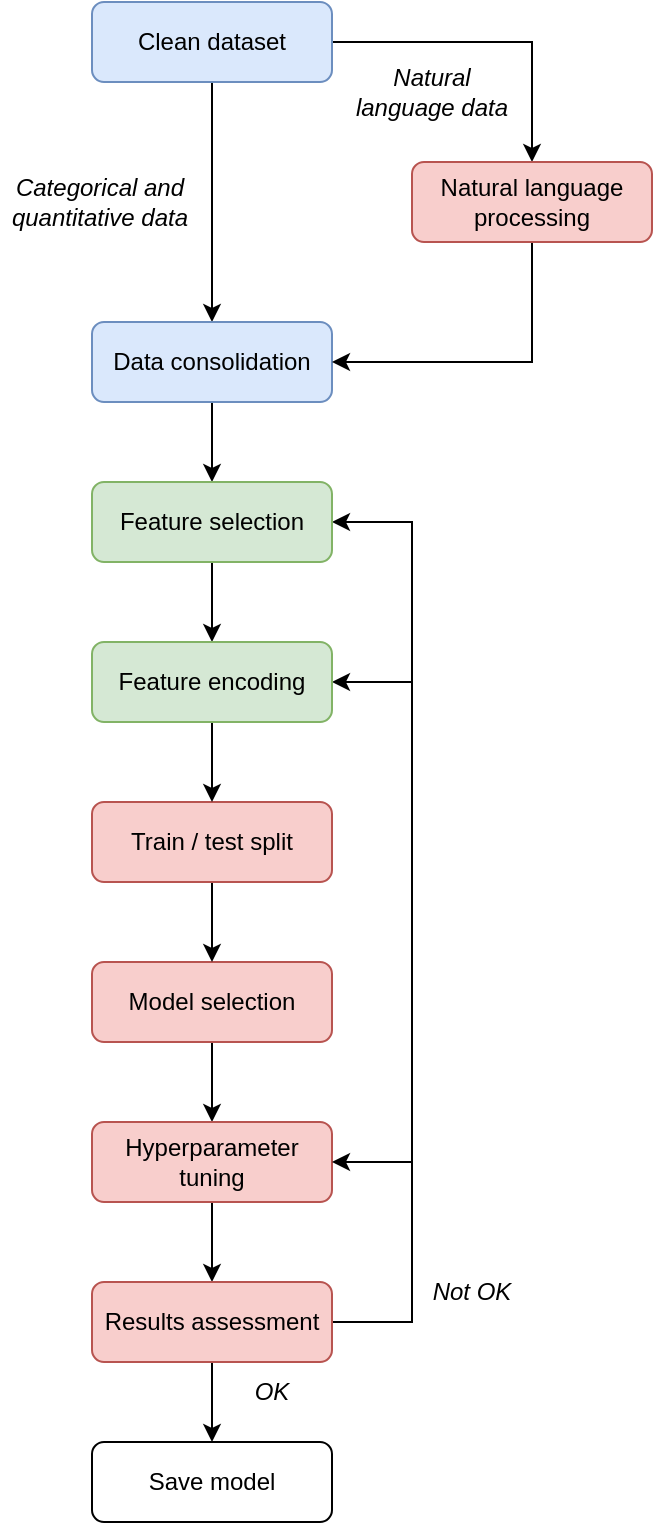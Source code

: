 <mxfile version="17.4.6" type="github">
  <diagram id="cuV30GmWtsBzU31-yGDN" name="Page-1">
    <mxGraphModel dx="1391" dy="782" grid="1" gridSize="10" guides="1" tooltips="1" connect="1" arrows="1" fold="1" page="1" pageScale="1" pageWidth="827" pageHeight="1169" math="0" shadow="0">
      <root>
        <mxCell id="0" />
        <mxCell id="1" parent="0" />
        <mxCell id="upn7SqK1WlgC9lg57BWG-32" style="edgeStyle=orthogonalEdgeStyle;rounded=0;orthogonalLoop=1;jettySize=auto;html=1;exitX=0.5;exitY=1;exitDx=0;exitDy=0;" edge="1" parent="1" source="upn7SqK1WlgC9lg57BWG-1" target="upn7SqK1WlgC9lg57BWG-6">
          <mxGeometry relative="1" as="geometry" />
        </mxCell>
        <mxCell id="upn7SqK1WlgC9lg57BWG-37" style="edgeStyle=orthogonalEdgeStyle;rounded=0;orthogonalLoop=1;jettySize=auto;html=1;exitX=1;exitY=0.5;exitDx=0;exitDy=0;" edge="1" parent="1" source="upn7SqK1WlgC9lg57BWG-1" target="upn7SqK1WlgC9lg57BWG-11">
          <mxGeometry relative="1" as="geometry" />
        </mxCell>
        <mxCell id="upn7SqK1WlgC9lg57BWG-1" value="Clean dataset" style="rounded=1;whiteSpace=wrap;html=1;fillColor=#dae8fc;strokeColor=#6c8ebf;" vertex="1" parent="1">
          <mxGeometry x="360" y="40" width="120" height="40" as="geometry" />
        </mxCell>
        <mxCell id="upn7SqK1WlgC9lg57BWG-20" style="edgeStyle=orthogonalEdgeStyle;rounded=0;orthogonalLoop=1;jettySize=auto;html=1;exitX=0.5;exitY=1;exitDx=0;exitDy=0;entryX=0.5;entryY=0;entryDx=0;entryDy=0;" edge="1" parent="1" source="upn7SqK1WlgC9lg57BWG-2" target="upn7SqK1WlgC9lg57BWG-4">
          <mxGeometry relative="1" as="geometry" />
        </mxCell>
        <mxCell id="upn7SqK1WlgC9lg57BWG-2" value="Model selection" style="rounded=1;whiteSpace=wrap;html=1;fillColor=#f8cecc;strokeColor=#b85450;" vertex="1" parent="1">
          <mxGeometry x="360" y="520" width="120" height="40" as="geometry" />
        </mxCell>
        <mxCell id="upn7SqK1WlgC9lg57BWG-19" style="edgeStyle=orthogonalEdgeStyle;rounded=0;orthogonalLoop=1;jettySize=auto;html=1;exitX=0.5;exitY=1;exitDx=0;exitDy=0;entryX=0.5;entryY=0;entryDx=0;entryDy=0;" edge="1" parent="1" source="upn7SqK1WlgC9lg57BWG-3" target="upn7SqK1WlgC9lg57BWG-2">
          <mxGeometry relative="1" as="geometry" />
        </mxCell>
        <mxCell id="upn7SqK1WlgC9lg57BWG-3" value="Train / test split" style="rounded=1;whiteSpace=wrap;html=1;fillColor=#f8cecc;strokeColor=#b85450;" vertex="1" parent="1">
          <mxGeometry x="360" y="440" width="120" height="40" as="geometry" />
        </mxCell>
        <mxCell id="upn7SqK1WlgC9lg57BWG-21" style="edgeStyle=orthogonalEdgeStyle;rounded=0;orthogonalLoop=1;jettySize=auto;html=1;exitX=0.5;exitY=1;exitDx=0;exitDy=0;entryX=0.5;entryY=0;entryDx=0;entryDy=0;" edge="1" parent="1" source="upn7SqK1WlgC9lg57BWG-4" target="upn7SqK1WlgC9lg57BWG-5">
          <mxGeometry relative="1" as="geometry" />
        </mxCell>
        <mxCell id="upn7SqK1WlgC9lg57BWG-4" value="Hyperparameter tuning" style="rounded=1;whiteSpace=wrap;html=1;fillColor=#f8cecc;strokeColor=#b85450;" vertex="1" parent="1">
          <mxGeometry x="360" y="600" width="120" height="40" as="geometry" />
        </mxCell>
        <mxCell id="upn7SqK1WlgC9lg57BWG-23" style="edgeStyle=orthogonalEdgeStyle;rounded=0;orthogonalLoop=1;jettySize=auto;html=1;exitX=1;exitY=0.5;exitDx=0;exitDy=0;entryX=1;entryY=0.5;entryDx=0;entryDy=0;" edge="1" parent="1" source="upn7SqK1WlgC9lg57BWG-5" target="upn7SqK1WlgC9lg57BWG-4">
          <mxGeometry relative="1" as="geometry">
            <Array as="points">
              <mxPoint x="520" y="700" />
              <mxPoint x="520" y="620" />
            </Array>
          </mxGeometry>
        </mxCell>
        <mxCell id="upn7SqK1WlgC9lg57BWG-26" style="edgeStyle=orthogonalEdgeStyle;rounded=0;orthogonalLoop=1;jettySize=auto;html=1;exitX=0.5;exitY=1;exitDx=0;exitDy=0;entryX=0.5;entryY=0;entryDx=0;entryDy=0;" edge="1" parent="1" source="upn7SqK1WlgC9lg57BWG-5" target="upn7SqK1WlgC9lg57BWG-25">
          <mxGeometry relative="1" as="geometry" />
        </mxCell>
        <mxCell id="upn7SqK1WlgC9lg57BWG-28" style="edgeStyle=orthogonalEdgeStyle;rounded=0;orthogonalLoop=1;jettySize=auto;html=1;exitX=1;exitY=0.5;exitDx=0;exitDy=0;entryX=1;entryY=0.5;entryDx=0;entryDy=0;" edge="1" parent="1" source="upn7SqK1WlgC9lg57BWG-5" target="upn7SqK1WlgC9lg57BWG-7">
          <mxGeometry relative="1" as="geometry">
            <Array as="points">
              <mxPoint x="520" y="700" />
              <mxPoint x="520" y="300" />
            </Array>
          </mxGeometry>
        </mxCell>
        <mxCell id="upn7SqK1WlgC9lg57BWG-29" style="edgeStyle=orthogonalEdgeStyle;rounded=0;orthogonalLoop=1;jettySize=auto;html=1;exitX=1;exitY=0.5;exitDx=0;exitDy=0;entryX=1;entryY=0.5;entryDx=0;entryDy=0;" edge="1" parent="1" source="upn7SqK1WlgC9lg57BWG-5" target="upn7SqK1WlgC9lg57BWG-27">
          <mxGeometry relative="1" as="geometry">
            <Array as="points">
              <mxPoint x="520" y="700" />
              <mxPoint x="520" y="380" />
            </Array>
          </mxGeometry>
        </mxCell>
        <mxCell id="upn7SqK1WlgC9lg57BWG-5" value="Results assessment" style="rounded=1;whiteSpace=wrap;html=1;fillColor=#f8cecc;strokeColor=#b85450;" vertex="1" parent="1">
          <mxGeometry x="360" y="680" width="120" height="40" as="geometry" />
        </mxCell>
        <mxCell id="upn7SqK1WlgC9lg57BWG-17" style="edgeStyle=orthogonalEdgeStyle;rounded=0;orthogonalLoop=1;jettySize=auto;html=1;exitX=0.5;exitY=1;exitDx=0;exitDy=0;entryX=0.5;entryY=0;entryDx=0;entryDy=0;" edge="1" parent="1" source="upn7SqK1WlgC9lg57BWG-6" target="upn7SqK1WlgC9lg57BWG-7">
          <mxGeometry relative="1" as="geometry" />
        </mxCell>
        <mxCell id="upn7SqK1WlgC9lg57BWG-6" value="Data consolidation" style="rounded=1;whiteSpace=wrap;html=1;fillColor=#dae8fc;strokeColor=#6c8ebf;" vertex="1" parent="1">
          <mxGeometry x="360" y="200" width="120" height="40" as="geometry" />
        </mxCell>
        <mxCell id="upn7SqK1WlgC9lg57BWG-30" style="edgeStyle=orthogonalEdgeStyle;rounded=0;orthogonalLoop=1;jettySize=auto;html=1;exitX=0.5;exitY=1;exitDx=0;exitDy=0;entryX=0.5;entryY=0;entryDx=0;entryDy=0;" edge="1" parent="1" source="upn7SqK1WlgC9lg57BWG-7" target="upn7SqK1WlgC9lg57BWG-27">
          <mxGeometry relative="1" as="geometry" />
        </mxCell>
        <mxCell id="upn7SqK1WlgC9lg57BWG-7" value="Feature selection" style="rounded=1;whiteSpace=wrap;html=1;fillColor=#d5e8d4;strokeColor=#82b366;" vertex="1" parent="1">
          <mxGeometry x="360" y="280" width="120" height="40" as="geometry" />
        </mxCell>
        <mxCell id="upn7SqK1WlgC9lg57BWG-34" style="edgeStyle=orthogonalEdgeStyle;rounded=0;orthogonalLoop=1;jettySize=auto;html=1;exitX=0.5;exitY=1;exitDx=0;exitDy=0;entryX=1;entryY=0.5;entryDx=0;entryDy=0;" edge="1" parent="1" source="upn7SqK1WlgC9lg57BWG-11" target="upn7SqK1WlgC9lg57BWG-6">
          <mxGeometry relative="1" as="geometry" />
        </mxCell>
        <mxCell id="upn7SqK1WlgC9lg57BWG-11" value="Natural language processing" style="rounded=1;whiteSpace=wrap;html=1;fillColor=#f8cecc;strokeColor=#b85450;" vertex="1" parent="1">
          <mxGeometry x="520" y="120" width="120" height="40" as="geometry" />
        </mxCell>
        <mxCell id="upn7SqK1WlgC9lg57BWG-25" value="Save model" style="rounded=1;whiteSpace=wrap;html=1;" vertex="1" parent="1">
          <mxGeometry x="360" y="760" width="120" height="40" as="geometry" />
        </mxCell>
        <mxCell id="upn7SqK1WlgC9lg57BWG-31" style="edgeStyle=orthogonalEdgeStyle;rounded=0;orthogonalLoop=1;jettySize=auto;html=1;exitX=0.5;exitY=1;exitDx=0;exitDy=0;entryX=0.5;entryY=0;entryDx=0;entryDy=0;" edge="1" parent="1" source="upn7SqK1WlgC9lg57BWG-27" target="upn7SqK1WlgC9lg57BWG-3">
          <mxGeometry relative="1" as="geometry" />
        </mxCell>
        <mxCell id="upn7SqK1WlgC9lg57BWG-27" value="Feature encoding" style="rounded=1;whiteSpace=wrap;html=1;fillColor=#d5e8d4;strokeColor=#82b366;" vertex="1" parent="1">
          <mxGeometry x="360" y="360" width="120" height="40" as="geometry" />
        </mxCell>
        <mxCell id="upn7SqK1WlgC9lg57BWG-35" value="&lt;i&gt;Natural language data&lt;/i&gt;" style="text;html=1;strokeColor=none;fillColor=none;align=center;verticalAlign=middle;whiteSpace=wrap;rounded=0;" vertex="1" parent="1">
          <mxGeometry x="490" y="70" width="80" height="30" as="geometry" />
        </mxCell>
        <mxCell id="upn7SqK1WlgC9lg57BWG-38" value="&lt;i&gt;Categorical and quantitative data&lt;/i&gt;" style="text;html=1;strokeColor=none;fillColor=none;align=center;verticalAlign=middle;whiteSpace=wrap;rounded=0;" vertex="1" parent="1">
          <mxGeometry x="314" y="125" width="100" height="30" as="geometry" />
        </mxCell>
        <mxCell id="upn7SqK1WlgC9lg57BWG-39" value="&lt;i&gt;Not OK&lt;/i&gt;" style="text;html=1;strokeColor=none;fillColor=none;align=center;verticalAlign=middle;whiteSpace=wrap;rounded=0;rotation=0;" vertex="1" parent="1">
          <mxGeometry x="520" y="670" width="60" height="30" as="geometry" />
        </mxCell>
        <mxCell id="upn7SqK1WlgC9lg57BWG-40" value="&lt;i&gt;OK&lt;/i&gt;" style="text;html=1;strokeColor=none;fillColor=none;align=center;verticalAlign=middle;whiteSpace=wrap;rounded=0;rotation=0;" vertex="1" parent="1">
          <mxGeometry x="420" y="720" width="60" height="30" as="geometry" />
        </mxCell>
      </root>
    </mxGraphModel>
  </diagram>
</mxfile>
